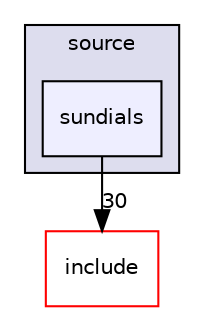 digraph "source/sundials" {
  compound=true
  node [ fontsize="10", fontname="Helvetica"];
  edge [ labelfontsize="10", labelfontname="Helvetica"];
  subgraph clusterdir_b2f33c71d4aa5e7af42a1ca61ff5af1b {
    graph [ bgcolor="#ddddee", pencolor="black", label="source" fontname="Helvetica", fontsize="10", URL="dir_b2f33c71d4aa5e7af42a1ca61ff5af1b.html"]
  dir_0772c5cbe71b3a551a18bc202d7caf73 [shape=box, label="sundials", style="filled", fillcolor="#eeeeff", pencolor="black", URL="dir_0772c5cbe71b3a551a18bc202d7caf73.html"];
  }
  dir_d44c64559bbebec7f509842c48db8b23 [shape=box label="include" fillcolor="white" style="filled" color="red" URL="dir_d44c64559bbebec7f509842c48db8b23.html"];
  dir_0772c5cbe71b3a551a18bc202d7caf73->dir_d44c64559bbebec7f509842c48db8b23 [headlabel="30", labeldistance=1.5 headhref="dir_000063_000004.html"];
}
